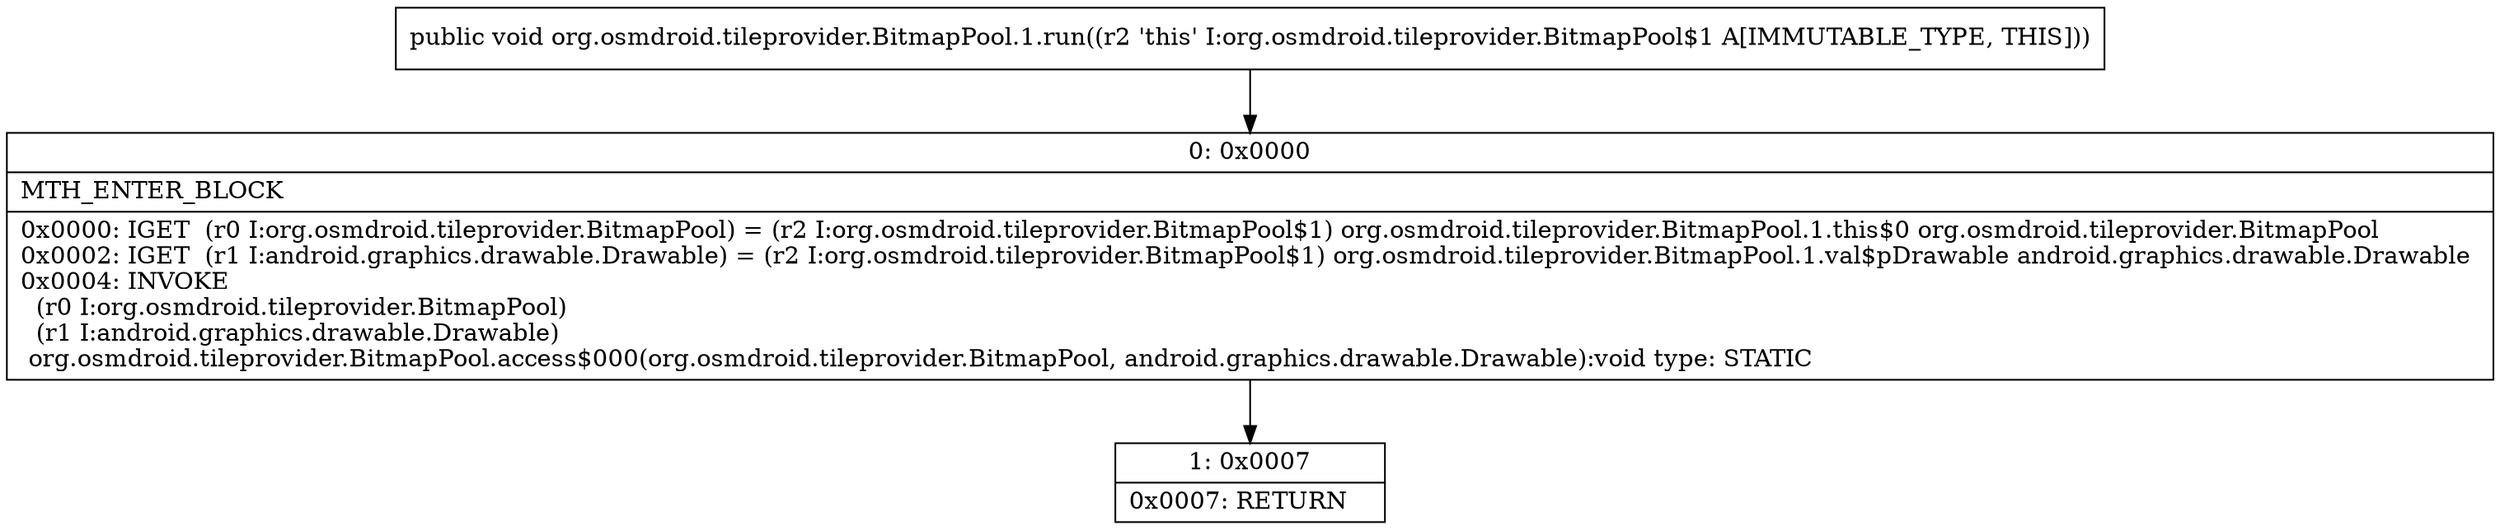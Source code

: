 digraph "CFG fororg.osmdroid.tileprovider.BitmapPool.1.run()V" {
Node_0 [shape=record,label="{0\:\ 0x0000|MTH_ENTER_BLOCK\l|0x0000: IGET  (r0 I:org.osmdroid.tileprovider.BitmapPool) = (r2 I:org.osmdroid.tileprovider.BitmapPool$1) org.osmdroid.tileprovider.BitmapPool.1.this$0 org.osmdroid.tileprovider.BitmapPool \l0x0002: IGET  (r1 I:android.graphics.drawable.Drawable) = (r2 I:org.osmdroid.tileprovider.BitmapPool$1) org.osmdroid.tileprovider.BitmapPool.1.val$pDrawable android.graphics.drawable.Drawable \l0x0004: INVOKE  \l  (r0 I:org.osmdroid.tileprovider.BitmapPool)\l  (r1 I:android.graphics.drawable.Drawable)\l org.osmdroid.tileprovider.BitmapPool.access$000(org.osmdroid.tileprovider.BitmapPool, android.graphics.drawable.Drawable):void type: STATIC \l}"];
Node_1 [shape=record,label="{1\:\ 0x0007|0x0007: RETURN   \l}"];
MethodNode[shape=record,label="{public void org.osmdroid.tileprovider.BitmapPool.1.run((r2 'this' I:org.osmdroid.tileprovider.BitmapPool$1 A[IMMUTABLE_TYPE, THIS])) }"];
MethodNode -> Node_0;
Node_0 -> Node_1;
}

